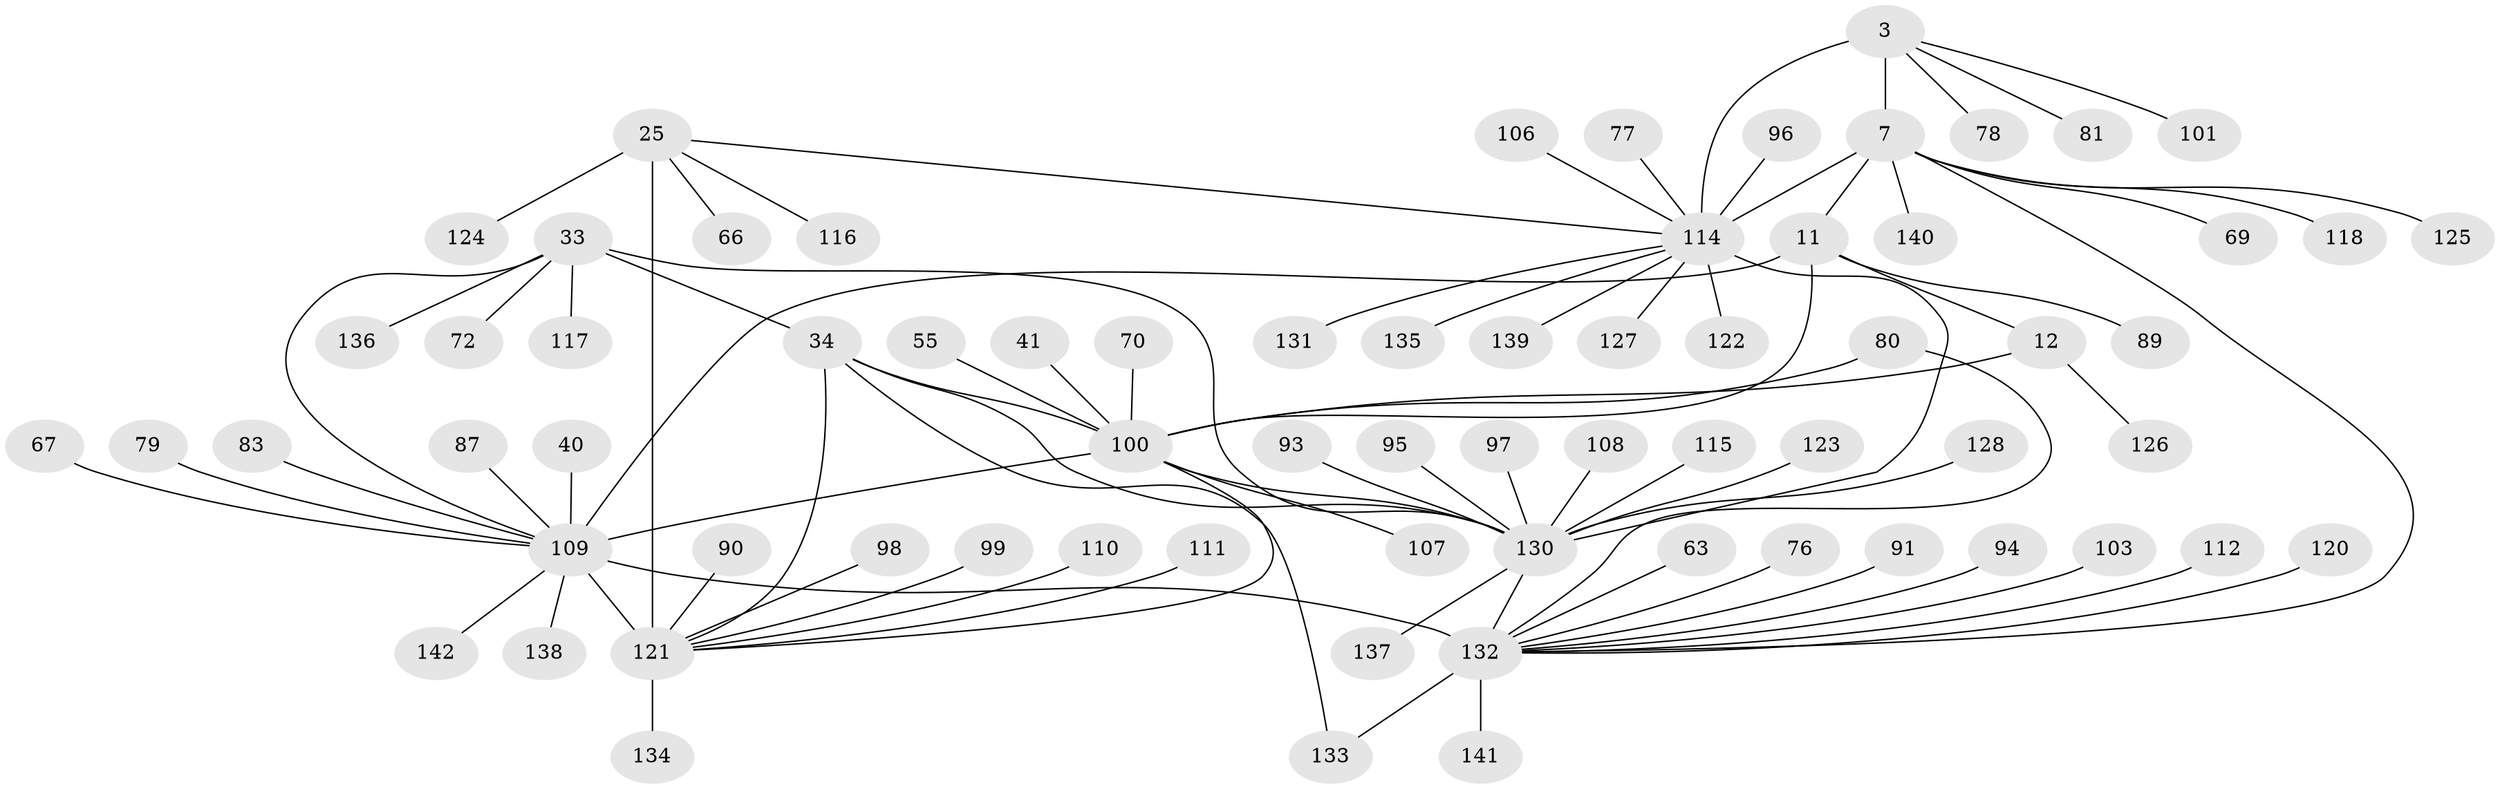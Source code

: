 // original degree distribution, {10: 0.07042253521126761, 7: 0.028169014084507043, 8: 0.04929577464788732, 13: 0.02112676056338028, 9: 0.04929577464788732, 11: 0.007042253521126761, 6: 0.007042253521126761, 12: 0.007042253521126761, 15: 0.007042253521126761, 1: 0.6126760563380281, 2: 0.1056338028169014, 4: 0.014084507042253521, 3: 0.02112676056338028}
// Generated by graph-tools (version 1.1) at 2025/54/03/09/25 04:54:22]
// undirected, 71 vertices, 84 edges
graph export_dot {
graph [start="1"]
  node [color=gray90,style=filled];
  3 [super="+2"];
  7 [super="+5"];
  11 [super="+9"];
  12 [super="+8"];
  25 [super="+23"];
  33 [super="+29"];
  34 [super="+31"];
  40;
  41;
  55;
  63;
  66;
  67;
  69;
  70;
  72;
  76;
  77;
  78;
  79 [super="+52"];
  80;
  81;
  83;
  87;
  89;
  90;
  91;
  93;
  94;
  95;
  96 [super="+88"];
  97;
  98;
  99 [super="+85"];
  100 [super="+14+49+38"];
  101;
  103;
  106;
  107 [super="+102"];
  108;
  109 [super="+105+104+18+21"];
  110;
  111;
  112;
  114 [super="+6+45+46+59+65+75"];
  115;
  116;
  117;
  118;
  120;
  121 [super="+64+68+71"];
  122;
  123;
  124;
  125;
  126 [super="+113"];
  127;
  128;
  130 [super="+30+35+44+51+56+82+84+86+92"];
  131;
  132 [super="+19+39+47+50"];
  133 [super="+60"];
  134;
  135;
  136;
  137;
  138 [super="+119"];
  139;
  140;
  141 [super="+129"];
  142;
  3 -- 7 [weight=4];
  3 -- 78;
  3 -- 101;
  3 -- 81;
  3 -- 114 [weight=6];
  7 -- 11;
  7 -- 118;
  7 -- 125;
  7 -- 69;
  7 -- 140;
  7 -- 114 [weight=6];
  7 -- 132;
  11 -- 12 [weight=4];
  11 -- 89;
  11 -- 109 [weight=2];
  11 -- 100 [weight=6];
  12 -- 126;
  12 -- 100 [weight=6];
  25 -- 116;
  25 -- 124;
  25 -- 66;
  25 -- 114;
  25 -- 121 [weight=10];
  33 -- 34 [weight=4];
  33 -- 72;
  33 -- 117;
  33 -- 136;
  33 -- 109;
  33 -- 130 [weight=6];
  34 -- 133;
  34 -- 130 [weight=6];
  34 -- 100;
  34 -- 121;
  40 -- 109;
  41 -- 100;
  55 -- 100;
  63 -- 132;
  67 -- 109;
  70 -- 100;
  76 -- 132;
  77 -- 114;
  79 -- 109;
  80 -- 132;
  80 -- 100;
  83 -- 109;
  87 -- 109;
  90 -- 121;
  91 -- 132;
  93 -- 130;
  94 -- 132;
  95 -- 130;
  96 -- 114;
  97 -- 130;
  98 -- 121;
  99 -- 121;
  100 -- 109 [weight=2];
  100 -- 130;
  100 -- 107;
  100 -- 121;
  103 -- 132;
  106 -- 114;
  108 -- 130;
  109 -- 142;
  109 -- 132 [weight=12];
  109 -- 121 [weight=2];
  109 -- 138;
  110 -- 121;
  111 -- 121;
  112 -- 132;
  114 -- 130 [weight=2];
  114 -- 131;
  114 -- 135;
  114 -- 139;
  114 -- 122;
  114 -- 127;
  115 -- 130;
  120 -- 132;
  121 -- 134;
  123 -- 130;
  128 -- 130;
  130 -- 137;
  130 -- 132 [weight=2];
  132 -- 133;
  132 -- 141;
}
